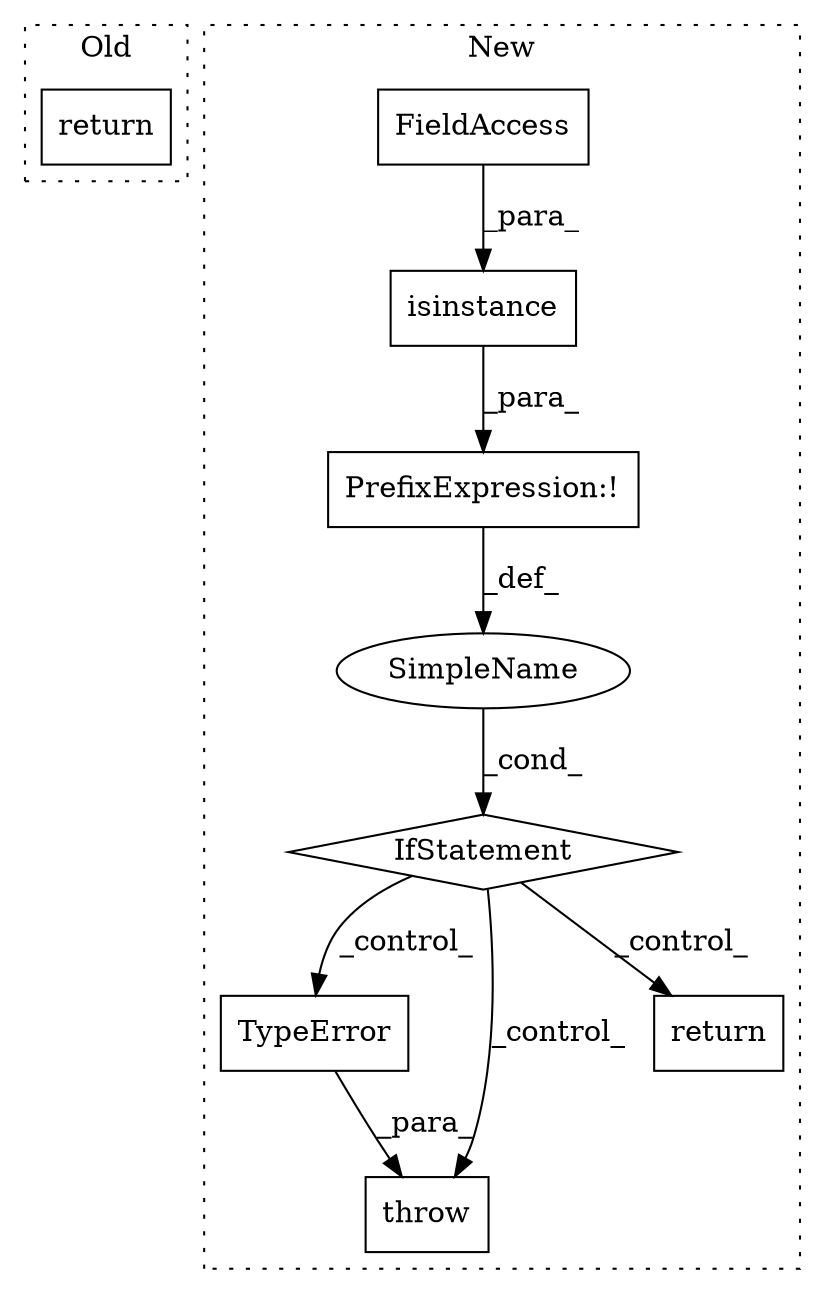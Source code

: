 digraph G {
subgraph cluster0 {
1 [label="return" a="41" s="1865" l="7" shape="box"];
label = "Old";
style="dotted";
}
subgraph cluster1 {
2 [label="TypeError" a="32" s="1735" l="11" shape="box"];
3 [label="throw" a="53" s="1729" l="6" shape="box"];
4 [label="IfStatement" a="25" s="1692,1719" l="4,2" shape="diamond"];
5 [label="SimpleName" a="42" s="" l="" shape="ellipse"];
6 [label="return" a="41" s="1931" l="7" shape="box"];
7 [label="isinstance" a="32" s="1697,1718" l="11,1" shape="box"];
8 [label="FieldAccess" a="22" s="1714" l="4" shape="box"];
9 [label="PrefixExpression:!" a="38" s="1696" l="1" shape="box"];
label = "New";
style="dotted";
}
2 -> 3 [label="_para_"];
4 -> 6 [label="_control_"];
4 -> 3 [label="_control_"];
4 -> 2 [label="_control_"];
5 -> 4 [label="_cond_"];
7 -> 9 [label="_para_"];
8 -> 7 [label="_para_"];
9 -> 5 [label="_def_"];
}
